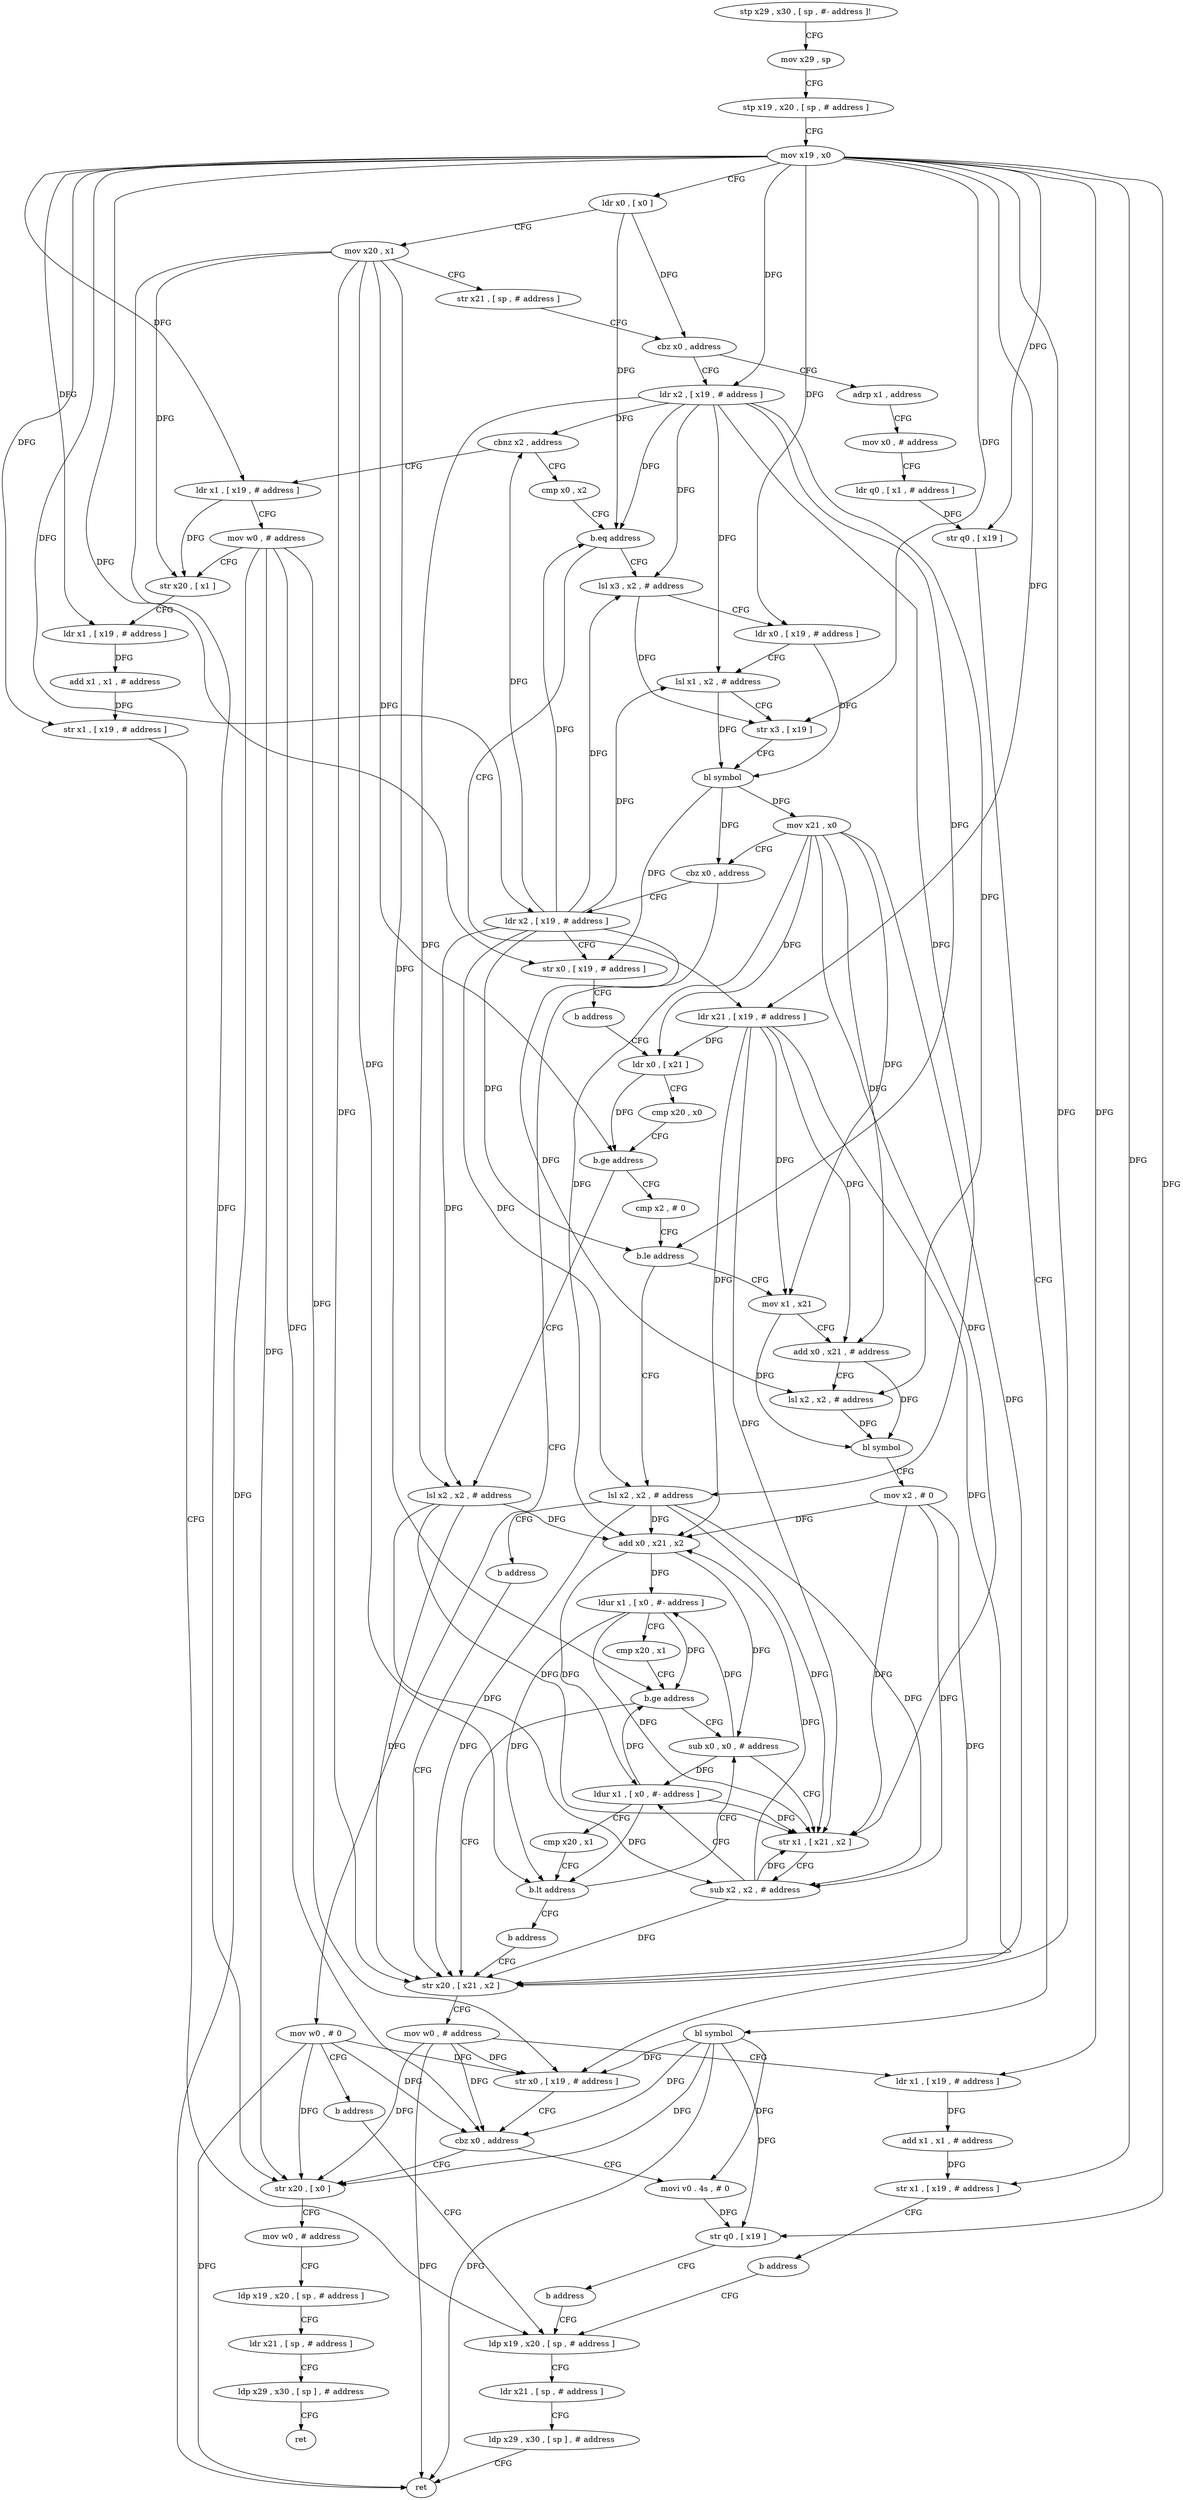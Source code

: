digraph "func" {
"4361048" [label = "stp x29 , x30 , [ sp , #- address ]!" ]
"4361052" [label = "mov x29 , sp" ]
"4361056" [label = "stp x19 , x20 , [ sp , # address ]" ]
"4361060" [label = "mov x19 , x0" ]
"4361064" [label = "ldr x0 , [ x0 ]" ]
"4361068" [label = "mov x20 , x1" ]
"4361072" [label = "str x21 , [ sp , # address ]" ]
"4361076" [label = "cbz x0 , address" ]
"4361128" [label = "adrp x1 , address" ]
"4361080" [label = "ldr x2 , [ x19 , # address ]" ]
"4361132" [label = "mov x0 , # address" ]
"4361136" [label = "ldr q0 , [ x1 , # address ]" ]
"4361140" [label = "str q0 , [ x19 ]" ]
"4361144" [label = "bl symbol" ]
"4361148" [label = "str x0 , [ x19 , # address ]" ]
"4361152" [label = "cbz x0 , address" ]
"4361312" [label = "movi v0 . 4s , # 0" ]
"4361156" [label = "str x20 , [ x0 ]" ]
"4361084" [label = "cbnz x2 , address" ]
"4361184" [label = "cmp x0 , x2" ]
"4361088" [label = "ldr x1 , [ x19 , # address ]" ]
"4361316" [label = "str q0 , [ x19 ]" ]
"4361320" [label = "b address" ]
"4361112" [label = "ldp x19 , x20 , [ sp , # address ]" ]
"4361160" [label = "mov w0 , # address" ]
"4361164" [label = "ldp x19 , x20 , [ sp , # address ]" ]
"4361168" [label = "ldr x21 , [ sp , # address ]" ]
"4361172" [label = "ldp x29 , x30 , [ sp ] , # address" ]
"4361176" [label = "ret" ]
"4361188" [label = "b.eq address" ]
"4361324" [label = "lsl x3 , x2 , # address" ]
"4361192" [label = "ldr x21 , [ x19 , # address ]" ]
"4361092" [label = "mov w0 , # address" ]
"4361096" [label = "str x20 , [ x1 ]" ]
"4361100" [label = "ldr x1 , [ x19 , # address ]" ]
"4361104" [label = "add x1 , x1 , # address" ]
"4361108" [label = "str x1 , [ x19 , # address ]" ]
"4361116" [label = "ldr x21 , [ sp , # address ]" ]
"4361120" [label = "ldp x29 , x30 , [ sp ] , # address" ]
"4361124" [label = "ret" ]
"4361328" [label = "ldr x0 , [ x19 , # address ]" ]
"4361332" [label = "lsl x1 , x2 , # address" ]
"4361336" [label = "str x3 , [ x19 ]" ]
"4361340" [label = "bl symbol" ]
"4361344" [label = "mov x21 , x0" ]
"4361348" [label = "cbz x0 , address" ]
"4361372" [label = "mov w0 , # 0" ]
"4361352" [label = "ldr x2 , [ x19 , # address ]" ]
"4361196" [label = "ldr x0 , [ x21 ]" ]
"4361376" [label = "b address" ]
"4361356" [label = "str x0 , [ x19 , # address ]" ]
"4361360" [label = "b address" ]
"4361264" [label = "lsl x2 , x2 , # address" ]
"4361268" [label = "add x0 , x21 , x2" ]
"4361272" [label = "ldur x1 , [ x0 , #- address ]" ]
"4361276" [label = "cmp x20 , x1" ]
"4361280" [label = "b.ge address" ]
"4361236" [label = "str x20 , [ x21 , x2 ]" ]
"4361284" [label = "sub x0 , x0 , # address" ]
"4361208" [label = "cmp x2 , # 0" ]
"4361212" [label = "b.le address" ]
"4361364" [label = "lsl x2 , x2 , # address" ]
"4361216" [label = "mov x1 , x21" ]
"4361200" [label = "cmp x20 , x0" ]
"4361204" [label = "b.ge address" ]
"4361240" [label = "mov w0 , # address" ]
"4361244" [label = "ldr x1 , [ x19 , # address ]" ]
"4361248" [label = "add x1 , x1 , # address" ]
"4361252" [label = "str x1 , [ x19 , # address ]" ]
"4361256" [label = "b address" ]
"4361288" [label = "str x1 , [ x21 , x2 ]" ]
"4361292" [label = "sub x2 , x2 , # address" ]
"4361296" [label = "ldur x1 , [ x0 , #- address ]" ]
"4361300" [label = "cmp x20 , x1" ]
"4361304" [label = "b.lt address" ]
"4361308" [label = "b address" ]
"4361368" [label = "b address" ]
"4361220" [label = "add x0 , x21 , # address" ]
"4361224" [label = "lsl x2 , x2 , # address" ]
"4361228" [label = "bl symbol" ]
"4361232" [label = "mov x2 , # 0" ]
"4361048" -> "4361052" [ label = "CFG" ]
"4361052" -> "4361056" [ label = "CFG" ]
"4361056" -> "4361060" [ label = "CFG" ]
"4361060" -> "4361064" [ label = "CFG" ]
"4361060" -> "4361140" [ label = "DFG" ]
"4361060" -> "4361148" [ label = "DFG" ]
"4361060" -> "4361080" [ label = "DFG" ]
"4361060" -> "4361316" [ label = "DFG" ]
"4361060" -> "4361088" [ label = "DFG" ]
"4361060" -> "4361100" [ label = "DFG" ]
"4361060" -> "4361108" [ label = "DFG" ]
"4361060" -> "4361328" [ label = "DFG" ]
"4361060" -> "4361336" [ label = "DFG" ]
"4361060" -> "4361192" [ label = "DFG" ]
"4361060" -> "4361352" [ label = "DFG" ]
"4361060" -> "4361356" [ label = "DFG" ]
"4361060" -> "4361244" [ label = "DFG" ]
"4361060" -> "4361252" [ label = "DFG" ]
"4361064" -> "4361068" [ label = "CFG" ]
"4361064" -> "4361076" [ label = "DFG" ]
"4361064" -> "4361188" [ label = "DFG" ]
"4361068" -> "4361072" [ label = "CFG" ]
"4361068" -> "4361156" [ label = "DFG" ]
"4361068" -> "4361096" [ label = "DFG" ]
"4361068" -> "4361204" [ label = "DFG" ]
"4361068" -> "4361280" [ label = "DFG" ]
"4361068" -> "4361236" [ label = "DFG" ]
"4361068" -> "4361304" [ label = "DFG" ]
"4361072" -> "4361076" [ label = "CFG" ]
"4361076" -> "4361128" [ label = "CFG" ]
"4361076" -> "4361080" [ label = "CFG" ]
"4361128" -> "4361132" [ label = "CFG" ]
"4361080" -> "4361084" [ label = "DFG" ]
"4361080" -> "4361188" [ label = "DFG" ]
"4361080" -> "4361324" [ label = "DFG" ]
"4361080" -> "4361332" [ label = "DFG" ]
"4361080" -> "4361264" [ label = "DFG" ]
"4361080" -> "4361212" [ label = "DFG" ]
"4361080" -> "4361364" [ label = "DFG" ]
"4361080" -> "4361224" [ label = "DFG" ]
"4361132" -> "4361136" [ label = "CFG" ]
"4361136" -> "4361140" [ label = "DFG" ]
"4361140" -> "4361144" [ label = "CFG" ]
"4361144" -> "4361148" [ label = "DFG" ]
"4361144" -> "4361152" [ label = "DFG" ]
"4361144" -> "4361156" [ label = "DFG" ]
"4361144" -> "4361124" [ label = "DFG" ]
"4361144" -> "4361312" [ label = "DFG" ]
"4361144" -> "4361316" [ label = "DFG" ]
"4361148" -> "4361152" [ label = "CFG" ]
"4361152" -> "4361312" [ label = "CFG" ]
"4361152" -> "4361156" [ label = "CFG" ]
"4361312" -> "4361316" [ label = "DFG" ]
"4361156" -> "4361160" [ label = "CFG" ]
"4361084" -> "4361184" [ label = "CFG" ]
"4361084" -> "4361088" [ label = "CFG" ]
"4361184" -> "4361188" [ label = "CFG" ]
"4361088" -> "4361092" [ label = "CFG" ]
"4361088" -> "4361096" [ label = "DFG" ]
"4361316" -> "4361320" [ label = "CFG" ]
"4361320" -> "4361112" [ label = "CFG" ]
"4361112" -> "4361116" [ label = "CFG" ]
"4361160" -> "4361164" [ label = "CFG" ]
"4361164" -> "4361168" [ label = "CFG" ]
"4361168" -> "4361172" [ label = "CFG" ]
"4361172" -> "4361176" [ label = "CFG" ]
"4361188" -> "4361324" [ label = "CFG" ]
"4361188" -> "4361192" [ label = "CFG" ]
"4361324" -> "4361328" [ label = "CFG" ]
"4361324" -> "4361336" [ label = "DFG" ]
"4361192" -> "4361196" [ label = "DFG" ]
"4361192" -> "4361268" [ label = "DFG" ]
"4361192" -> "4361236" [ label = "DFG" ]
"4361192" -> "4361288" [ label = "DFG" ]
"4361192" -> "4361216" [ label = "DFG" ]
"4361192" -> "4361220" [ label = "DFG" ]
"4361092" -> "4361096" [ label = "CFG" ]
"4361092" -> "4361148" [ label = "DFG" ]
"4361092" -> "4361152" [ label = "DFG" ]
"4361092" -> "4361156" [ label = "DFG" ]
"4361092" -> "4361124" [ label = "DFG" ]
"4361096" -> "4361100" [ label = "CFG" ]
"4361100" -> "4361104" [ label = "DFG" ]
"4361104" -> "4361108" [ label = "DFG" ]
"4361108" -> "4361112" [ label = "CFG" ]
"4361116" -> "4361120" [ label = "CFG" ]
"4361120" -> "4361124" [ label = "CFG" ]
"4361328" -> "4361332" [ label = "CFG" ]
"4361328" -> "4361340" [ label = "DFG" ]
"4361332" -> "4361336" [ label = "CFG" ]
"4361332" -> "4361340" [ label = "DFG" ]
"4361336" -> "4361340" [ label = "CFG" ]
"4361340" -> "4361344" [ label = "DFG" ]
"4361340" -> "4361348" [ label = "DFG" ]
"4361340" -> "4361356" [ label = "DFG" ]
"4361344" -> "4361348" [ label = "CFG" ]
"4361344" -> "4361196" [ label = "DFG" ]
"4361344" -> "4361268" [ label = "DFG" ]
"4361344" -> "4361236" [ label = "DFG" ]
"4361344" -> "4361288" [ label = "DFG" ]
"4361344" -> "4361216" [ label = "DFG" ]
"4361344" -> "4361220" [ label = "DFG" ]
"4361348" -> "4361372" [ label = "CFG" ]
"4361348" -> "4361352" [ label = "CFG" ]
"4361372" -> "4361376" [ label = "CFG" ]
"4361372" -> "4361148" [ label = "DFG" ]
"4361372" -> "4361152" [ label = "DFG" ]
"4361372" -> "4361156" [ label = "DFG" ]
"4361372" -> "4361124" [ label = "DFG" ]
"4361352" -> "4361356" [ label = "CFG" ]
"4361352" -> "4361084" [ label = "DFG" ]
"4361352" -> "4361188" [ label = "DFG" ]
"4361352" -> "4361324" [ label = "DFG" ]
"4361352" -> "4361332" [ label = "DFG" ]
"4361352" -> "4361264" [ label = "DFG" ]
"4361352" -> "4361212" [ label = "DFG" ]
"4361352" -> "4361364" [ label = "DFG" ]
"4361352" -> "4361224" [ label = "DFG" ]
"4361196" -> "4361200" [ label = "CFG" ]
"4361196" -> "4361204" [ label = "DFG" ]
"4361376" -> "4361112" [ label = "CFG" ]
"4361356" -> "4361360" [ label = "CFG" ]
"4361360" -> "4361196" [ label = "CFG" ]
"4361264" -> "4361268" [ label = "DFG" ]
"4361264" -> "4361236" [ label = "DFG" ]
"4361264" -> "4361288" [ label = "DFG" ]
"4361264" -> "4361292" [ label = "DFG" ]
"4361268" -> "4361272" [ label = "DFG" ]
"4361268" -> "4361284" [ label = "DFG" ]
"4361268" -> "4361296" [ label = "DFG" ]
"4361272" -> "4361276" [ label = "CFG" ]
"4361272" -> "4361280" [ label = "DFG" ]
"4361272" -> "4361288" [ label = "DFG" ]
"4361272" -> "4361304" [ label = "DFG" ]
"4361276" -> "4361280" [ label = "CFG" ]
"4361280" -> "4361236" [ label = "CFG" ]
"4361280" -> "4361284" [ label = "CFG" ]
"4361236" -> "4361240" [ label = "CFG" ]
"4361284" -> "4361288" [ label = "CFG" ]
"4361284" -> "4361272" [ label = "DFG" ]
"4361284" -> "4361296" [ label = "DFG" ]
"4361208" -> "4361212" [ label = "CFG" ]
"4361212" -> "4361364" [ label = "CFG" ]
"4361212" -> "4361216" [ label = "CFG" ]
"4361364" -> "4361368" [ label = "CFG" ]
"4361364" -> "4361268" [ label = "DFG" ]
"4361364" -> "4361292" [ label = "DFG" ]
"4361364" -> "4361236" [ label = "DFG" ]
"4361364" -> "4361288" [ label = "DFG" ]
"4361216" -> "4361220" [ label = "CFG" ]
"4361216" -> "4361228" [ label = "DFG" ]
"4361200" -> "4361204" [ label = "CFG" ]
"4361204" -> "4361264" [ label = "CFG" ]
"4361204" -> "4361208" [ label = "CFG" ]
"4361240" -> "4361244" [ label = "CFG" ]
"4361240" -> "4361148" [ label = "DFG" ]
"4361240" -> "4361152" [ label = "DFG" ]
"4361240" -> "4361156" [ label = "DFG" ]
"4361240" -> "4361124" [ label = "DFG" ]
"4361244" -> "4361248" [ label = "DFG" ]
"4361248" -> "4361252" [ label = "DFG" ]
"4361252" -> "4361256" [ label = "CFG" ]
"4361256" -> "4361112" [ label = "CFG" ]
"4361288" -> "4361292" [ label = "CFG" ]
"4361292" -> "4361296" [ label = "CFG" ]
"4361292" -> "4361268" [ label = "DFG" ]
"4361292" -> "4361236" [ label = "DFG" ]
"4361292" -> "4361288" [ label = "DFG" ]
"4361296" -> "4361300" [ label = "CFG" ]
"4361296" -> "4361280" [ label = "DFG" ]
"4361296" -> "4361288" [ label = "DFG" ]
"4361296" -> "4361304" [ label = "DFG" ]
"4361300" -> "4361304" [ label = "CFG" ]
"4361304" -> "4361284" [ label = "CFG" ]
"4361304" -> "4361308" [ label = "CFG" ]
"4361308" -> "4361236" [ label = "CFG" ]
"4361368" -> "4361236" [ label = "CFG" ]
"4361220" -> "4361224" [ label = "CFG" ]
"4361220" -> "4361228" [ label = "DFG" ]
"4361224" -> "4361228" [ label = "DFG" ]
"4361228" -> "4361232" [ label = "CFG" ]
"4361232" -> "4361236" [ label = "DFG" ]
"4361232" -> "4361268" [ label = "DFG" ]
"4361232" -> "4361292" [ label = "DFG" ]
"4361232" -> "4361288" [ label = "DFG" ]
}
